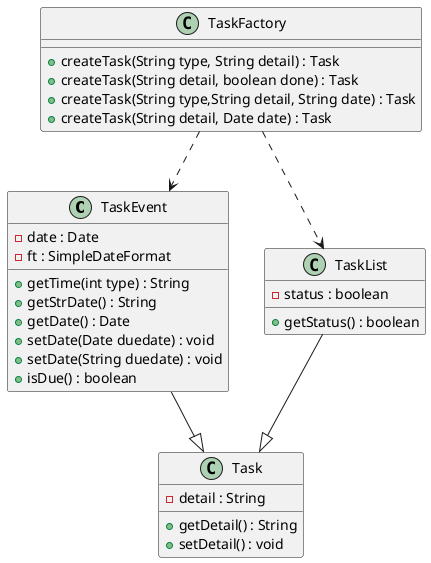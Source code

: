 @startuml
'https://plantuml.com/class-diagram

TaskEvent --|> Task
TaskList --|> Task
TaskFactory ..> TaskEvent
TaskFactory ..> TaskList


class Task{
    - detail : String
    + getDetail() : String
    + setDetail() : void
}

class TaskEvent{
    - date : Date
    - ft : SimpleDateFormat
    + getTime(int type) : String
    + getStrDate() : String
    + getDate() : Date
    + setDate(Date duedate) : void
    + setDate(String duedate) : void
    + isDue() : boolean
}

class TaskList{
    - status : boolean
    + getStatus() : boolean
}
class TaskFactory{
    + createTask(String type, String detail) : Task
    + createTask(String detail, boolean done) : Task
    + createTask(String type,String detail, String date) : Task
    + createTask(String detail, Date date) : Task
}


@enduml